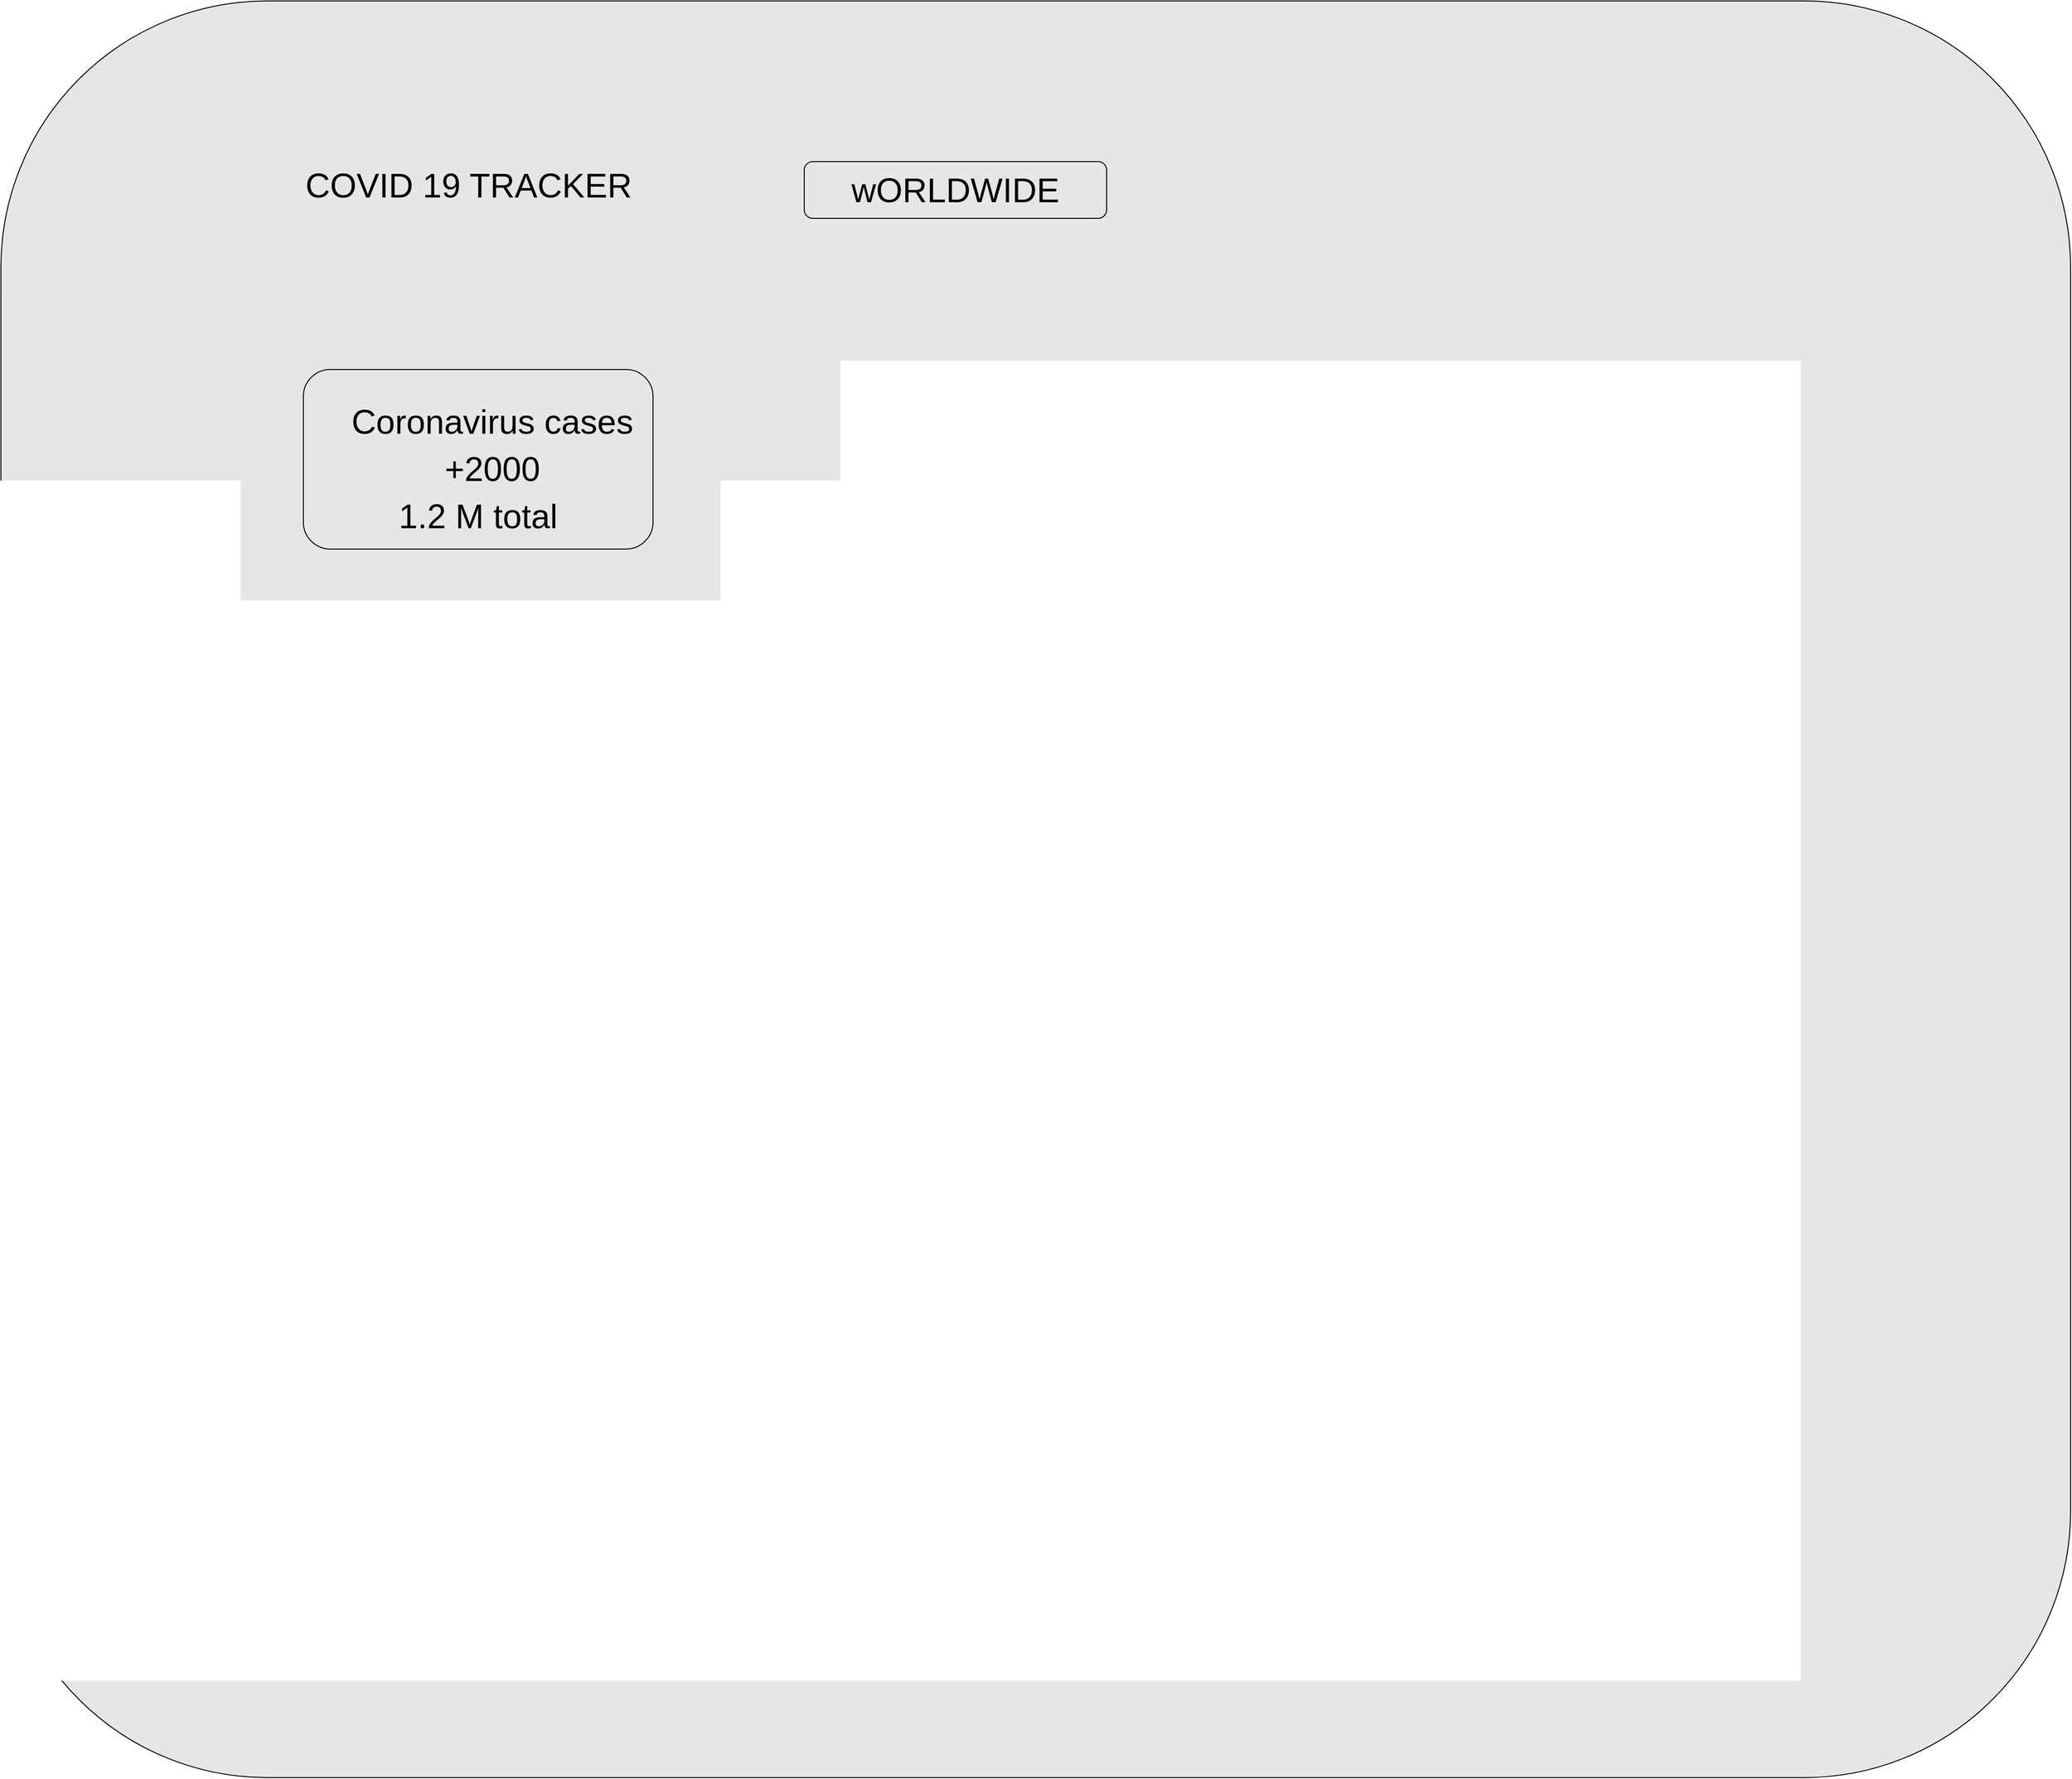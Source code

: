 <mxfile version="13.4.9" type="device"><diagram id="62qOUOVlrfMiwsriMwYz" name="Page-1"><mxGraphModel dx="6596" dy="3239" grid="1" gridSize="10" guides="1" tooltips="1" connect="1" arrows="1" fold="1" page="1" pageScale="1" pageWidth="850" pageHeight="1100" math="0" shadow="0"><root><mxCell id="0"/><mxCell id="1" parent="0"/><mxCell id="5rsiYnqWd_Q0ePZvRg0q-1" value="" style="rounded=1;whiteSpace=wrap;html=1;fillColor=#E6E6E6;" vertex="1" parent="1"><mxGeometry x="-1540" y="-930" width="2190" height="1880" as="geometry"/></mxCell><mxCell id="5rsiYnqWd_Q0ePZvRg0q-3" value="&lt;font style=&quot;font-size: 36px&quot;&gt;COVID 19 TRACKER&lt;/font&gt;" style="text;html=1;strokeColor=none;fillColor=none;align=center;verticalAlign=middle;whiteSpace=wrap;rounded=0;" vertex="1" parent="1"><mxGeometry x="-1275" y="-780" width="460" height="90" as="geometry"/></mxCell><mxCell id="5rsiYnqWd_Q0ePZvRg0q-4" value="" style="rounded=1;whiteSpace=wrap;html=1;fillColor=#E6E6E6;" vertex="1" parent="1"><mxGeometry x="-690" y="-760" width="320" height="60" as="geometry"/></mxCell><mxCell id="5rsiYnqWd_Q0ePZvRg0q-5" value="&lt;font style=&quot;font-size: 36px&quot;&gt;wORLDWIDE&lt;/font&gt;" style="text;html=1;strokeColor=none;fillColor=none;align=center;verticalAlign=middle;whiteSpace=wrap;rounded=0;" vertex="1" parent="1"><mxGeometry x="-550" y="-740" width="40" height="20" as="geometry"/></mxCell><mxCell id="5rsiYnqWd_Q0ePZvRg0q-6" value="" style="rounded=1;whiteSpace=wrap;html=1;fillColor=#E6E6E6;" vertex="1" parent="1"><mxGeometry x="-1220" y="-540" width="370" height="190" as="geometry"/></mxCell><mxCell id="5rsiYnqWd_Q0ePZvRg0q-7" value="&lt;font style=&quot;font-size: 36px&quot;&gt;Coronavirus cases&lt;/font&gt;" style="text;html=1;strokeColor=none;fillColor=none;align=center;verticalAlign=middle;whiteSpace=wrap;rounded=0;" vertex="1" parent="1"><mxGeometry x="-1180" y="-520" width="320" height="70" as="geometry"/></mxCell><mxCell id="5rsiYnqWd_Q0ePZvRg0q-9" value="&lt;font style=&quot;font-size: 36px&quot;&gt;+2000&lt;br&gt;&lt;/font&gt;" style="text;html=1;strokeColor=none;fillColor=none;align=center;verticalAlign=middle;whiteSpace=wrap;rounded=0;" vertex="1" parent="1"><mxGeometry x="-1180" y="-470" width="320" height="70" as="geometry"/></mxCell><mxCell id="5rsiYnqWd_Q0ePZvRg0q-10" value="&lt;font style=&quot;font-size: 36px&quot;&gt;1.2 M total&lt;br&gt;&lt;/font&gt;" style="text;html=1;strokeColor=none;fillColor=none;align=center;verticalAlign=middle;whiteSpace=wrap;rounded=0;" vertex="1" parent="1"><mxGeometry x="-1195" y="-420" width="320" height="70" as="geometry"/></mxCell></root></mxGraphModel></diagram></mxfile>